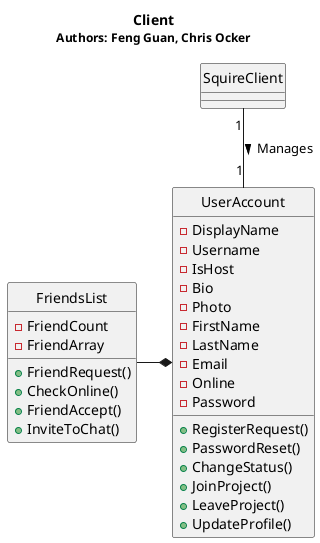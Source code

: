 @startuml
hide circles

Title <b>Client</b>\n<size:12>Authors: Feng Guan, Chris Ocker</size>


class "UserAccount" as ua {
-DisplayName
-Username
-IsHost
-Bio
-Photo
-FirstName
-LastName
-Email
-Online
-Password
+RegisterRequest()
+PasswordReset()
+ChangeStatus()
+JoinProject()
+LeaveProject()
+UpdateProfile()
}

class "SquireClient" as sc


class "FriendsList" as fl {
-FriendCount
-FriendArray
+FriendRequest()
+CheckOnline()
+FriendAccept()
+InviteToChat()
}


sc "1"  -- "1" ua : Manages >
fl  -r-* ua
@enduml



